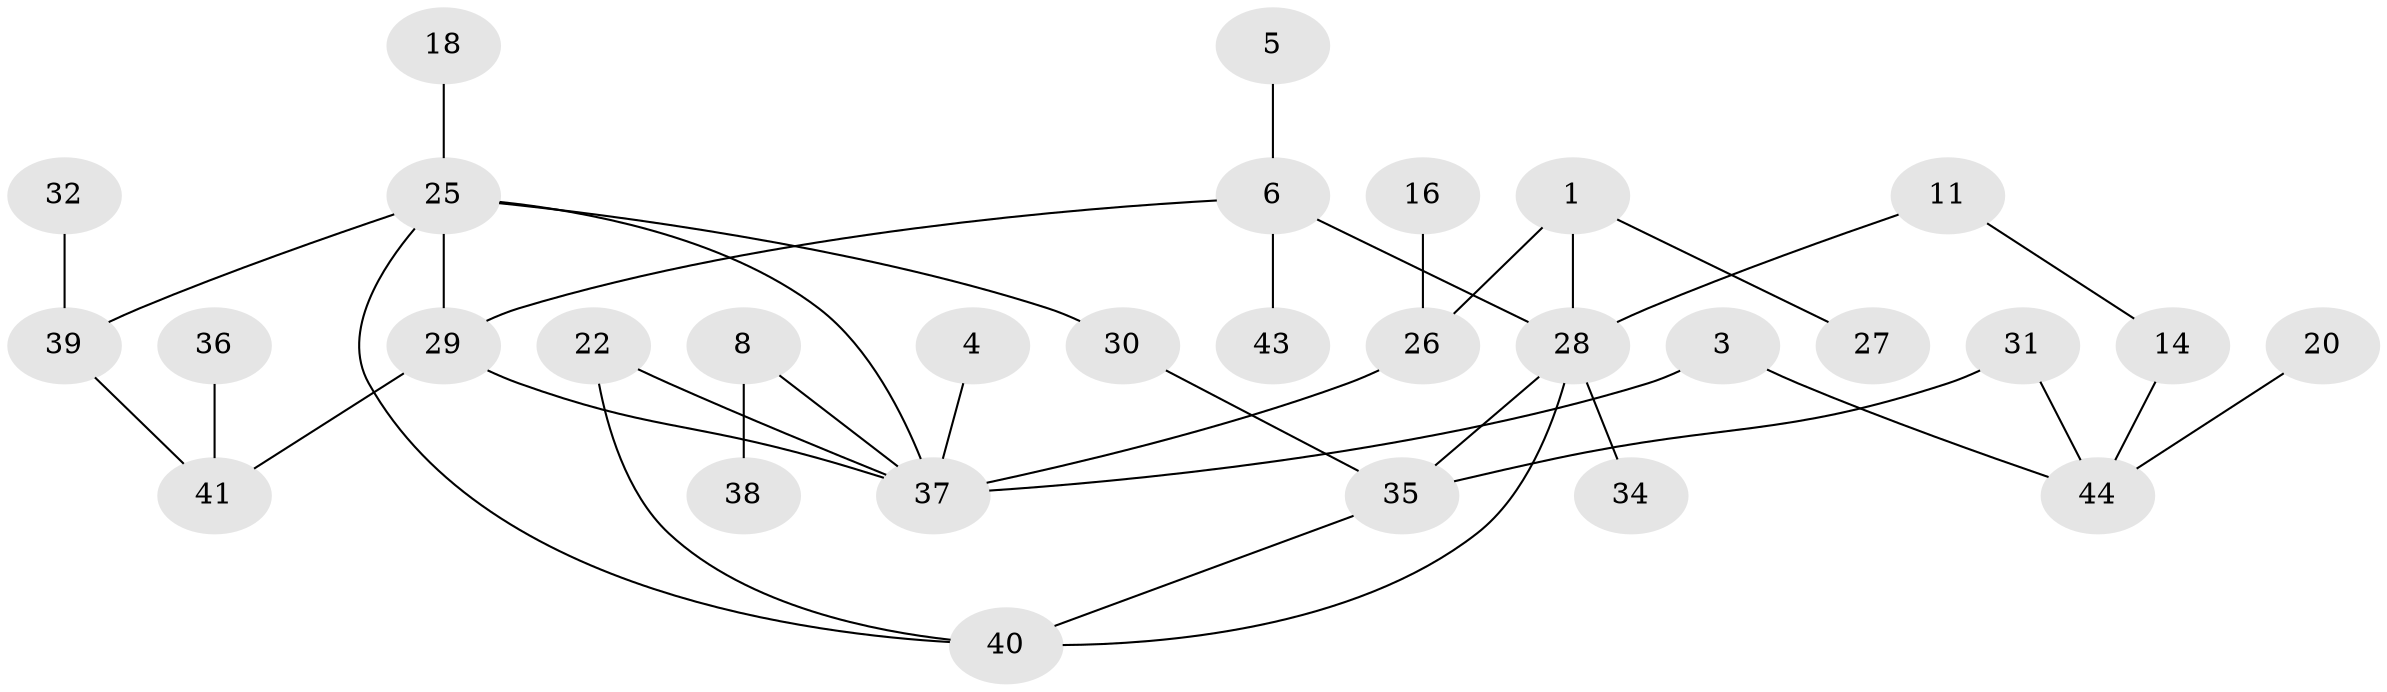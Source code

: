 // original degree distribution, {4: 0.056818181818181816, 2: 0.2840909090909091, 1: 0.29545454545454547, 5: 0.06818181818181818, 3: 0.14772727272727273, 0: 0.13636363636363635, 7: 0.011363636363636364}
// Generated by graph-tools (version 1.1) at 2025/00/03/09/25 03:00:52]
// undirected, 30 vertices, 38 edges
graph export_dot {
graph [start="1"]
  node [color=gray90,style=filled];
  1;
  3;
  4;
  5;
  6;
  8;
  11;
  14;
  16;
  18;
  20;
  22;
  25;
  26;
  27;
  28;
  29;
  30;
  31;
  32;
  34;
  35;
  36;
  37;
  38;
  39;
  40;
  41;
  43;
  44;
  1 -- 26 [weight=1.0];
  1 -- 27 [weight=1.0];
  1 -- 28 [weight=2.0];
  3 -- 37 [weight=1.0];
  3 -- 44 [weight=1.0];
  4 -- 37 [weight=1.0];
  5 -- 6 [weight=1.0];
  6 -- 28 [weight=1.0];
  6 -- 29 [weight=1.0];
  6 -- 43 [weight=1.0];
  8 -- 37 [weight=1.0];
  8 -- 38 [weight=1.0];
  11 -- 14 [weight=1.0];
  11 -- 28 [weight=1.0];
  14 -- 44 [weight=1.0];
  16 -- 26 [weight=1.0];
  18 -- 25 [weight=1.0];
  20 -- 44 [weight=1.0];
  22 -- 37 [weight=1.0];
  22 -- 40 [weight=1.0];
  25 -- 29 [weight=1.0];
  25 -- 30 [weight=1.0];
  25 -- 37 [weight=1.0];
  25 -- 39 [weight=1.0];
  25 -- 40 [weight=1.0];
  26 -- 37 [weight=2.0];
  28 -- 34 [weight=1.0];
  28 -- 35 [weight=1.0];
  28 -- 40 [weight=1.0];
  29 -- 37 [weight=1.0];
  29 -- 41 [weight=1.0];
  30 -- 35 [weight=1.0];
  31 -- 35 [weight=2.0];
  31 -- 44 [weight=1.0];
  32 -- 39 [weight=1.0];
  35 -- 40 [weight=1.0];
  36 -- 41 [weight=1.0];
  39 -- 41 [weight=1.0];
}
